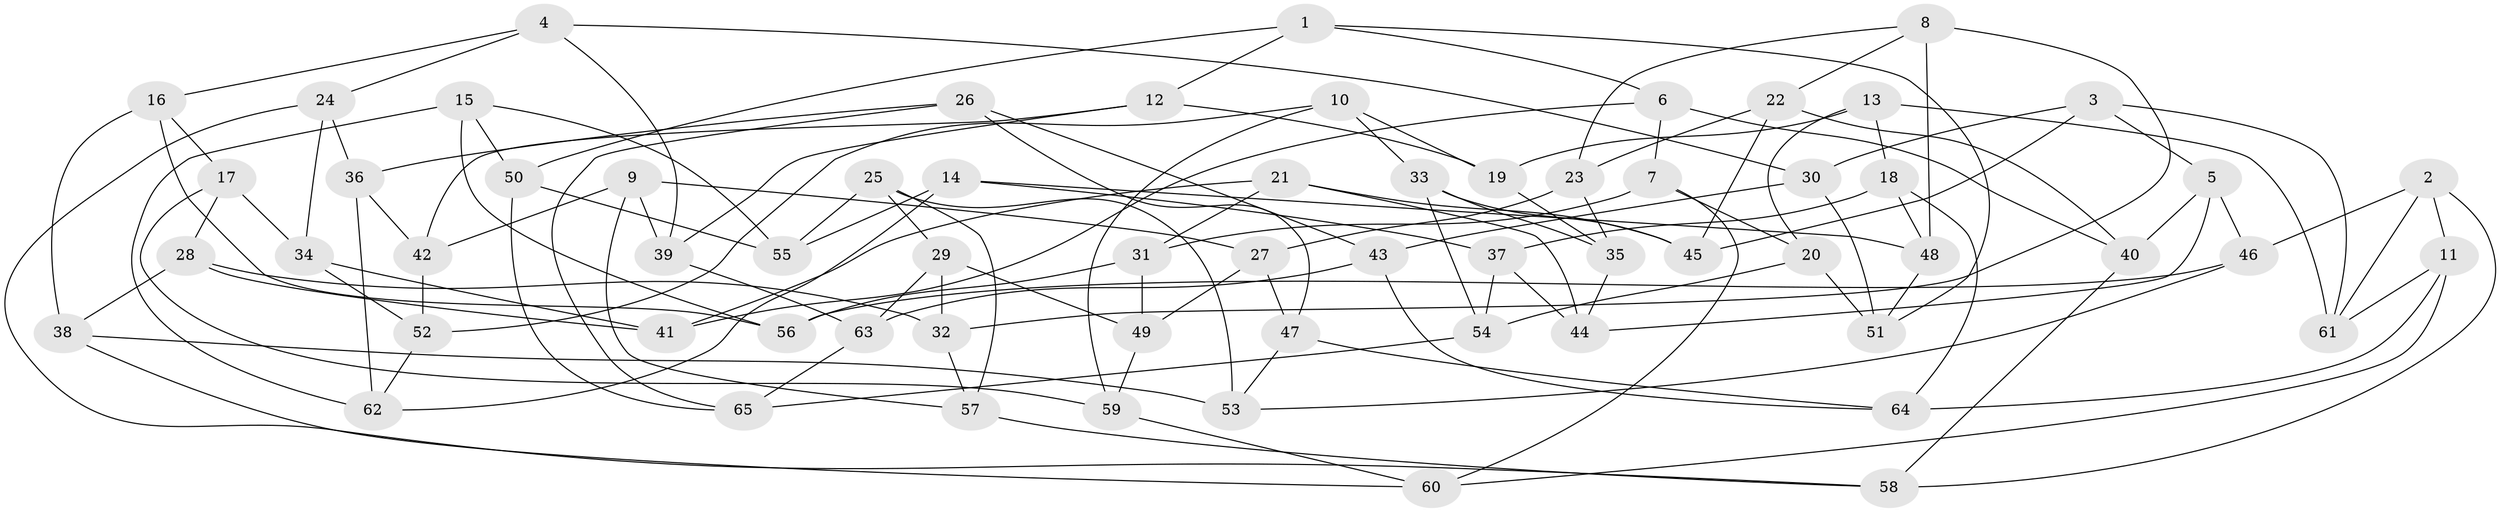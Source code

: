 // coarse degree distribution, {4: 0.3333333333333333, 5: 0.07692307692307693, 6: 0.5641025641025641, 3: 0.02564102564102564}
// Generated by graph-tools (version 1.1) at 2025/52/02/27/25 19:52:32]
// undirected, 65 vertices, 130 edges
graph export_dot {
graph [start="1"]
  node [color=gray90,style=filled];
  1;
  2;
  3;
  4;
  5;
  6;
  7;
  8;
  9;
  10;
  11;
  12;
  13;
  14;
  15;
  16;
  17;
  18;
  19;
  20;
  21;
  22;
  23;
  24;
  25;
  26;
  27;
  28;
  29;
  30;
  31;
  32;
  33;
  34;
  35;
  36;
  37;
  38;
  39;
  40;
  41;
  42;
  43;
  44;
  45;
  46;
  47;
  48;
  49;
  50;
  51;
  52;
  53;
  54;
  55;
  56;
  57;
  58;
  59;
  60;
  61;
  62;
  63;
  64;
  65;
  1 -- 6;
  1 -- 50;
  1 -- 12;
  1 -- 51;
  2 -- 58;
  2 -- 46;
  2 -- 61;
  2 -- 11;
  3 -- 61;
  3 -- 45;
  3 -- 30;
  3 -- 5;
  4 -- 16;
  4 -- 39;
  4 -- 30;
  4 -- 24;
  5 -- 46;
  5 -- 44;
  5 -- 40;
  6 -- 41;
  6 -- 40;
  6 -- 7;
  7 -- 20;
  7 -- 31;
  7 -- 60;
  8 -- 48;
  8 -- 22;
  8 -- 32;
  8 -- 23;
  9 -- 39;
  9 -- 27;
  9 -- 42;
  9 -- 57;
  10 -- 52;
  10 -- 19;
  10 -- 59;
  10 -- 33;
  11 -- 61;
  11 -- 60;
  11 -- 64;
  12 -- 39;
  12 -- 42;
  12 -- 19;
  13 -- 18;
  13 -- 19;
  13 -- 61;
  13 -- 20;
  14 -- 48;
  14 -- 37;
  14 -- 55;
  14 -- 62;
  15 -- 55;
  15 -- 62;
  15 -- 50;
  15 -- 56;
  16 -- 38;
  16 -- 56;
  16 -- 17;
  17 -- 34;
  17 -- 28;
  17 -- 59;
  18 -- 48;
  18 -- 37;
  18 -- 64;
  19 -- 35;
  20 -- 54;
  20 -- 51;
  21 -- 44;
  21 -- 45;
  21 -- 41;
  21 -- 31;
  22 -- 40;
  22 -- 23;
  22 -- 45;
  23 -- 27;
  23 -- 35;
  24 -- 58;
  24 -- 36;
  24 -- 34;
  25 -- 29;
  25 -- 53;
  25 -- 55;
  25 -- 57;
  26 -- 65;
  26 -- 43;
  26 -- 36;
  26 -- 47;
  27 -- 47;
  27 -- 49;
  28 -- 38;
  28 -- 32;
  28 -- 41;
  29 -- 63;
  29 -- 32;
  29 -- 49;
  30 -- 43;
  30 -- 51;
  31 -- 56;
  31 -- 49;
  32 -- 57;
  33 -- 35;
  33 -- 54;
  33 -- 45;
  34 -- 52;
  34 -- 41;
  35 -- 44;
  36 -- 62;
  36 -- 42;
  37 -- 54;
  37 -- 44;
  38 -- 53;
  38 -- 60;
  39 -- 63;
  40 -- 58;
  42 -- 52;
  43 -- 63;
  43 -- 64;
  46 -- 53;
  46 -- 56;
  47 -- 53;
  47 -- 64;
  48 -- 51;
  49 -- 59;
  50 -- 55;
  50 -- 65;
  52 -- 62;
  54 -- 65;
  57 -- 58;
  59 -- 60;
  63 -- 65;
}
